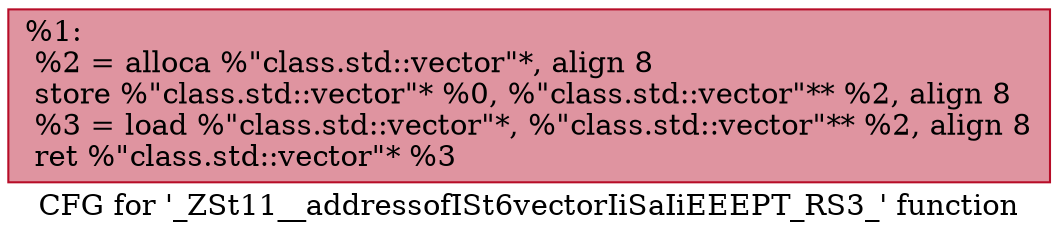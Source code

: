 digraph "CFG for '_ZSt11__addressofISt6vectorIiSaIiEEEPT_RS3_' function" {
	label="CFG for '_ZSt11__addressofISt6vectorIiSaIiEEEPT_RS3_' function";

	Node0x559aeaaf5450 [shape=record,color="#b70d28ff", style=filled, fillcolor="#b70d2870",label="{%1:\l  %2 = alloca %\"class.std::vector\"*, align 8\l  store %\"class.std::vector\"* %0, %\"class.std::vector\"** %2, align 8\l  %3 = load %\"class.std::vector\"*, %\"class.std::vector\"** %2, align 8\l  ret %\"class.std::vector\"* %3\l}"];
}
